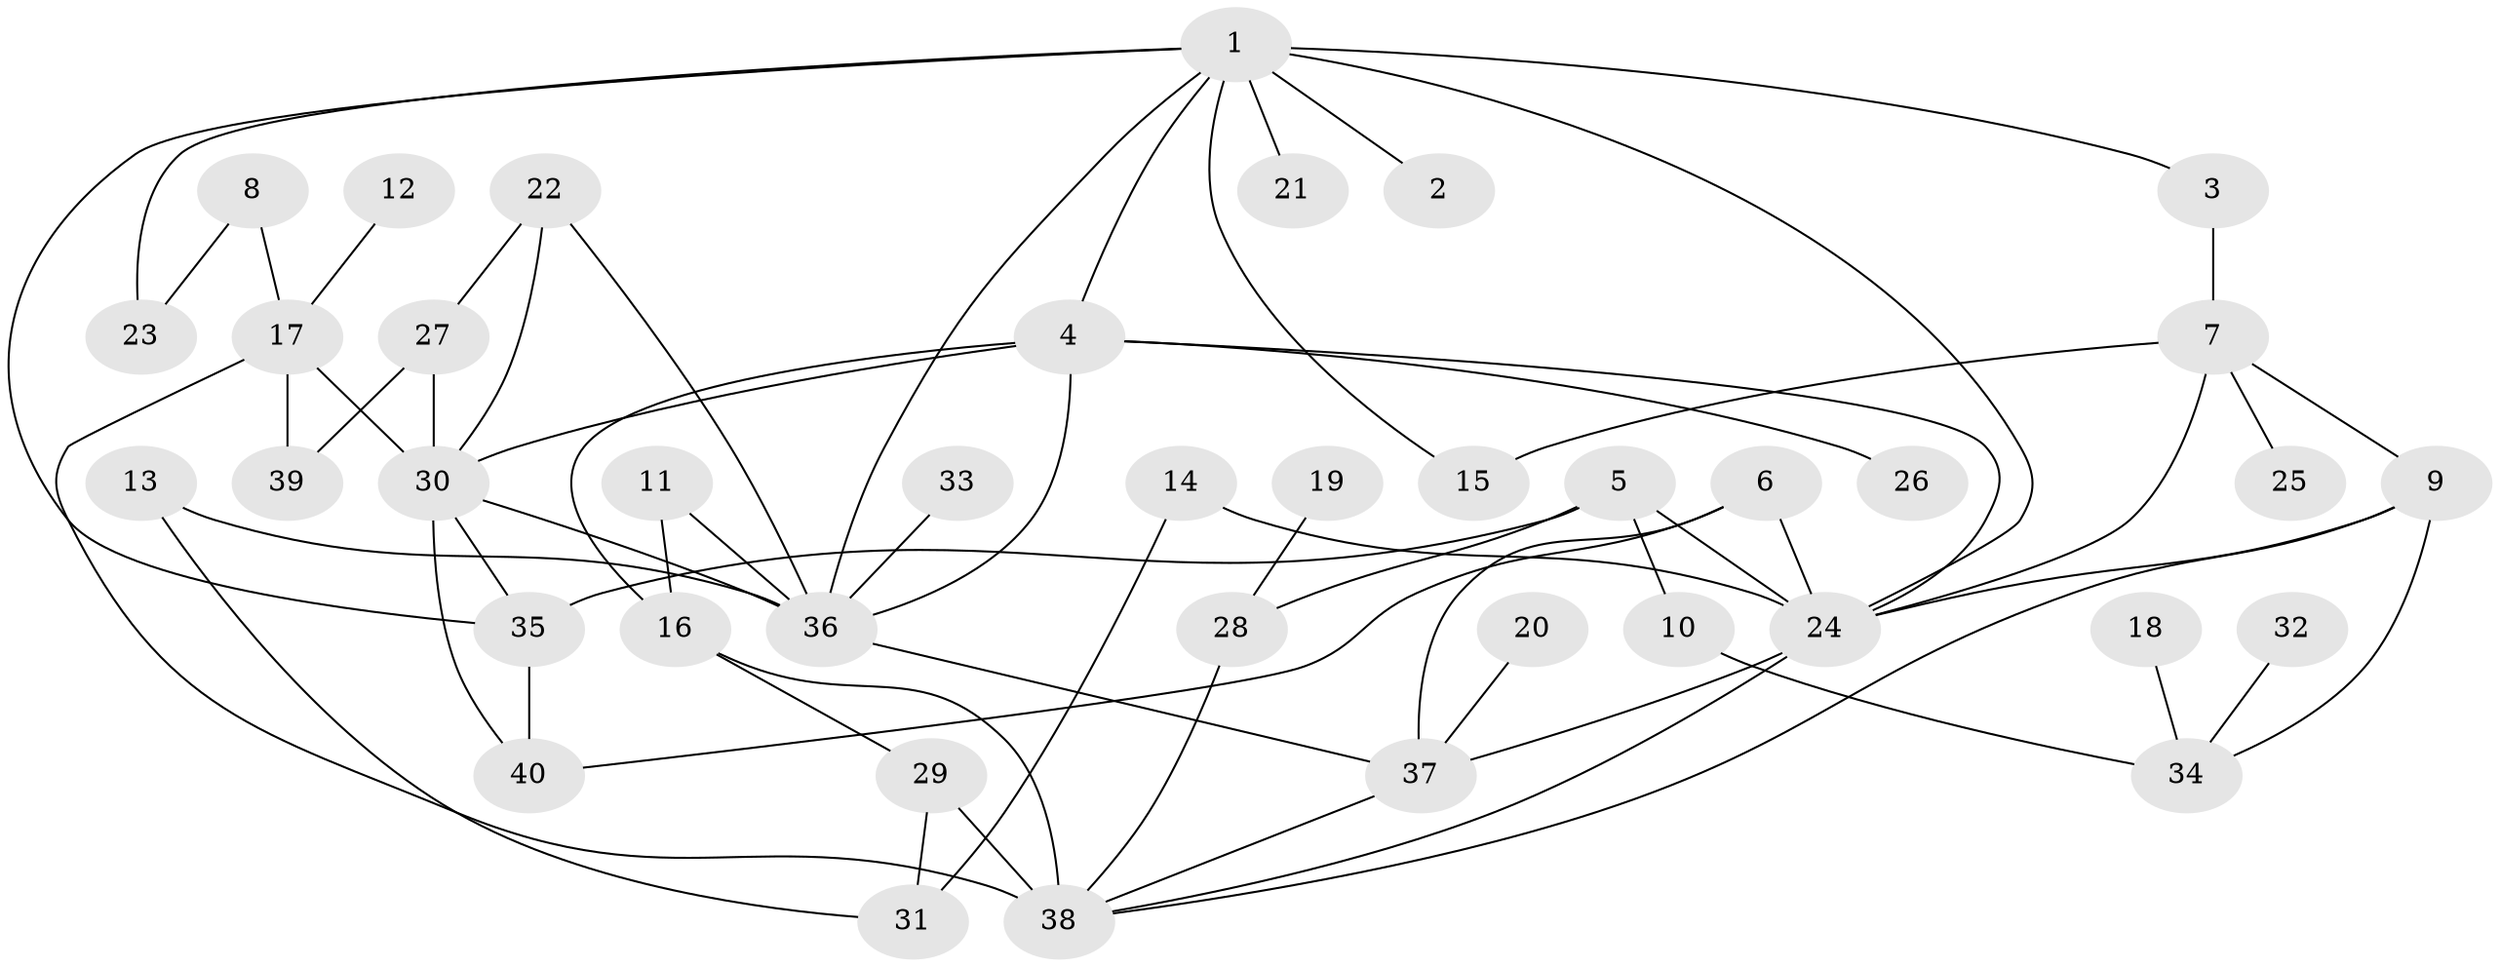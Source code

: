 // original degree distribution, {8: 0.02531645569620253, 4: 0.12658227848101267, 2: 0.31645569620253167, 3: 0.25316455696202533, 10: 0.012658227848101266, 5: 0.06329113924050633, 1: 0.189873417721519, 6: 0.012658227848101266}
// Generated by graph-tools (version 1.1) at 2025/49/03/09/25 03:49:21]
// undirected, 40 vertices, 65 edges
graph export_dot {
graph [start="1"]
  node [color=gray90,style=filled];
  1;
  2;
  3;
  4;
  5;
  6;
  7;
  8;
  9;
  10;
  11;
  12;
  13;
  14;
  15;
  16;
  17;
  18;
  19;
  20;
  21;
  22;
  23;
  24;
  25;
  26;
  27;
  28;
  29;
  30;
  31;
  32;
  33;
  34;
  35;
  36;
  37;
  38;
  39;
  40;
  1 -- 2 [weight=2.0];
  1 -- 3 [weight=1.0];
  1 -- 4 [weight=1.0];
  1 -- 15 [weight=1.0];
  1 -- 21 [weight=1.0];
  1 -- 23 [weight=1.0];
  1 -- 24 [weight=1.0];
  1 -- 35 [weight=1.0];
  1 -- 36 [weight=1.0];
  3 -- 7 [weight=1.0];
  4 -- 16 [weight=1.0];
  4 -- 24 [weight=1.0];
  4 -- 26 [weight=1.0];
  4 -- 30 [weight=1.0];
  4 -- 36 [weight=1.0];
  5 -- 10 [weight=1.0];
  5 -- 24 [weight=1.0];
  5 -- 28 [weight=1.0];
  5 -- 35 [weight=1.0];
  6 -- 24 [weight=1.0];
  6 -- 37 [weight=1.0];
  6 -- 40 [weight=1.0];
  7 -- 9 [weight=1.0];
  7 -- 15 [weight=1.0];
  7 -- 24 [weight=1.0];
  7 -- 25 [weight=1.0];
  8 -- 17 [weight=1.0];
  8 -- 23 [weight=1.0];
  9 -- 24 [weight=1.0];
  9 -- 34 [weight=1.0];
  9 -- 38 [weight=1.0];
  10 -- 34 [weight=1.0];
  11 -- 16 [weight=1.0];
  11 -- 36 [weight=1.0];
  12 -- 17 [weight=1.0];
  13 -- 31 [weight=1.0];
  13 -- 36 [weight=1.0];
  14 -- 24 [weight=1.0];
  14 -- 31 [weight=1.0];
  16 -- 29 [weight=1.0];
  16 -- 38 [weight=1.0];
  17 -- 30 [weight=1.0];
  17 -- 38 [weight=2.0];
  17 -- 39 [weight=1.0];
  18 -- 34 [weight=1.0];
  19 -- 28 [weight=1.0];
  20 -- 37 [weight=1.0];
  22 -- 27 [weight=1.0];
  22 -- 30 [weight=1.0];
  22 -- 36 [weight=1.0];
  24 -- 37 [weight=1.0];
  24 -- 38 [weight=2.0];
  27 -- 30 [weight=1.0];
  27 -- 39 [weight=1.0];
  28 -- 38 [weight=1.0];
  29 -- 31 [weight=1.0];
  29 -- 38 [weight=3.0];
  30 -- 35 [weight=1.0];
  30 -- 36 [weight=2.0];
  30 -- 40 [weight=1.0];
  32 -- 34 [weight=1.0];
  33 -- 36 [weight=1.0];
  35 -- 40 [weight=1.0];
  36 -- 37 [weight=1.0];
  37 -- 38 [weight=1.0];
}
